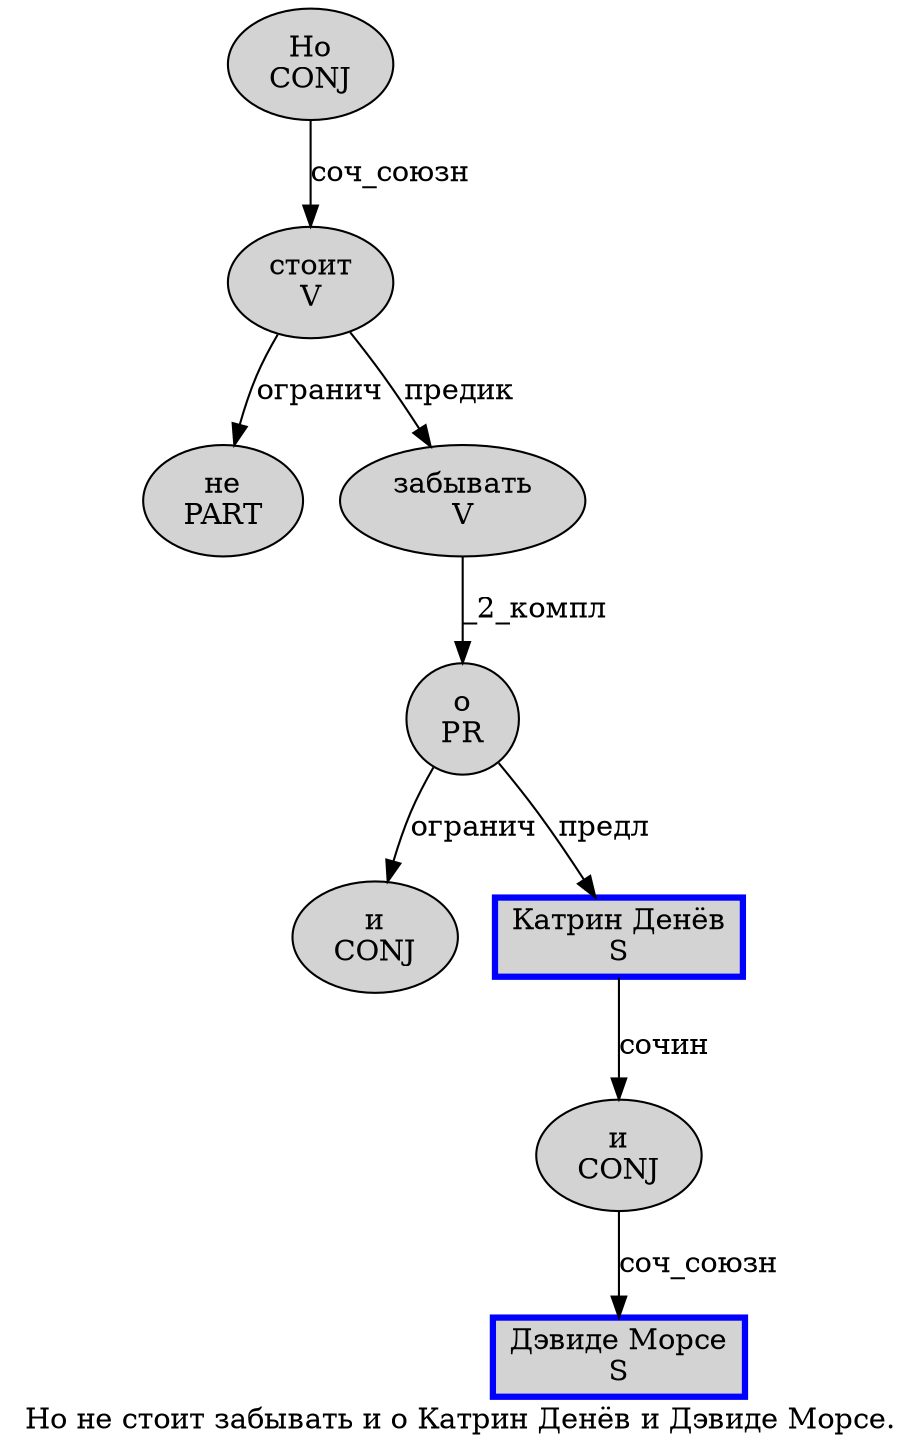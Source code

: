 digraph SENTENCE_672 {
	graph [label="Но не стоит забывать и о Катрин Денёв и Дэвиде Морсе."]
	node [style=filled]
		0 [label="Но
CONJ" color="" fillcolor=lightgray penwidth=1 shape=ellipse]
		1 [label="не
PART" color="" fillcolor=lightgray penwidth=1 shape=ellipse]
		2 [label="стоит
V" color="" fillcolor=lightgray penwidth=1 shape=ellipse]
		3 [label="забывать
V" color="" fillcolor=lightgray penwidth=1 shape=ellipse]
		4 [label="и
CONJ" color="" fillcolor=lightgray penwidth=1 shape=ellipse]
		5 [label="о
PR" color="" fillcolor=lightgray penwidth=1 shape=ellipse]
		6 [label="Катрин Денёв
S" color=blue fillcolor=lightgray penwidth=3 shape=box]
		7 [label="и
CONJ" color="" fillcolor=lightgray penwidth=1 shape=ellipse]
		8 [label="Дэвиде Морсе
S" color=blue fillcolor=lightgray penwidth=3 shape=box]
			3 -> 5 [label="_2_компл"]
			7 -> 8 [label="соч_союзн"]
			2 -> 1 [label="огранич"]
			2 -> 3 [label="предик"]
			6 -> 7 [label="сочин"]
			0 -> 2 [label="соч_союзн"]
			5 -> 4 [label="огранич"]
			5 -> 6 [label="предл"]
}